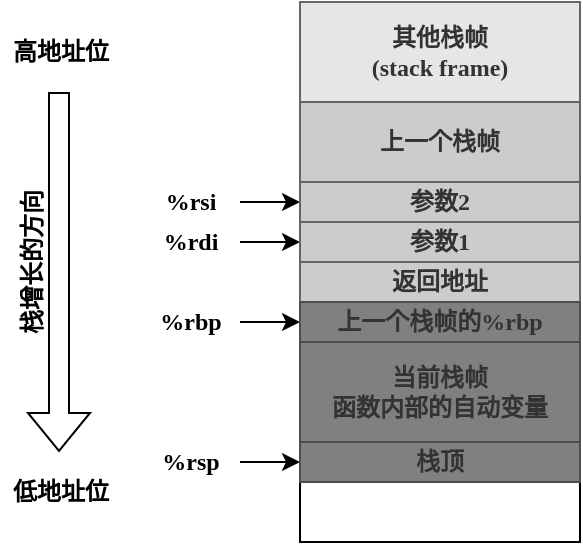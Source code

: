 <mxfile version="15.4.0" type="device"><diagram id="SH607dGT5CmA1fq3a_M2" name="Page-1"><mxGraphModel dx="652" dy="414" grid="1" gridSize="10" guides="1" tooltips="1" connect="1" arrows="1" fold="1" page="1" pageScale="1" pageWidth="850" pageHeight="1100" math="0" shadow="0"><root><mxCell id="0"/><mxCell id="1" parent="0"/><mxCell id="xcrqqHFhSXmo0gSlLuf6-2" value="" style="rounded=0;whiteSpace=wrap;html=1;shadow=0;fontStyle=1" vertex="1" parent="1"><mxGeometry x="280" y="80" width="140" height="270" as="geometry"/></mxCell><mxCell id="xcrqqHFhSXmo0gSlLuf6-3" value="高地址位" style="text;html=1;align=center;verticalAlign=middle;resizable=0;points=[];autosize=1;strokeColor=none;fillColor=none;fontStyle=1" vertex="1" parent="1"><mxGeometry x="130" y="95" width="60" height="20" as="geometry"/></mxCell><mxCell id="xcrqqHFhSXmo0gSlLuf6-4" value="低地址位" style="text;html=1;align=center;verticalAlign=middle;resizable=0;points=[];autosize=1;strokeColor=none;fillColor=none;fontStyle=1" vertex="1" parent="1"><mxGeometry x="130" y="315" width="60" height="20" as="geometry"/></mxCell><mxCell id="xcrqqHFhSXmo0gSlLuf6-5" value="" style="shape=flexArrow;endArrow=classic;html=1;rounded=0;edgeStyle=orthogonalEdgeStyle;" edge="1" parent="1"><mxGeometry width="50" height="50" relative="1" as="geometry"><mxPoint x="159.5" y="125" as="sourcePoint"/><mxPoint x="159.5" y="305" as="targetPoint"/></mxGeometry></mxCell><mxCell id="xcrqqHFhSXmo0gSlLuf6-6" value="栈增长的方向" style="text;align=center;verticalAlign=middle;resizable=0;points=[];autosize=1;strokeColor=none;fillColor=none;fontStyle=1;rotation=-90;horizontal=1;" vertex="1" parent="1"><mxGeometry x="100" y="200" width="90" height="20" as="geometry"/></mxCell><mxCell id="xcrqqHFhSXmo0gSlLuf6-8" value="其他栈帧&lt;br&gt;(stack frame)" style="rounded=0;whiteSpace=wrap;html=1;shadow=0;fontFamily=Verdana;fillColor=#E6E6E6;strokeColor=#666666;fontColor=#333333;fontStyle=1" vertex="1" parent="1"><mxGeometry x="280" y="80" width="140" height="50" as="geometry"/></mxCell><mxCell id="xcrqqHFhSXmo0gSlLuf6-9" value="上一个栈帧" style="rounded=0;whiteSpace=wrap;html=1;shadow=0;fontFamily=Verdana;fillColor=#CCCCCC;strokeColor=#666666;fontColor=#333333;fontStyle=1" vertex="1" parent="1"><mxGeometry x="280" y="130" width="140" height="40" as="geometry"/></mxCell><mxCell id="xcrqqHFhSXmo0gSlLuf6-26" value="" style="edgeStyle=orthogonalEdgeStyle;rounded=0;orthogonalLoop=1;jettySize=auto;html=1;fontFamily=Verdana;fontColor=#000000;startArrow=classic;startFill=1;endArrow=none;endFill=0;" edge="1" parent="1" source="xcrqqHFhSXmo0gSlLuf6-10" target="xcrqqHFhSXmo0gSlLuf6-25"><mxGeometry relative="1" as="geometry"/></mxCell><mxCell id="xcrqqHFhSXmo0gSlLuf6-10" value="参数2" style="rounded=0;whiteSpace=wrap;html=1;shadow=0;fontFamily=Verdana;fillColor=#CCCCCC;strokeColor=#666666;fontColor=#333333;fontStyle=1" vertex="1" parent="1"><mxGeometry x="280" y="170" width="140" height="20" as="geometry"/></mxCell><mxCell id="xcrqqHFhSXmo0gSlLuf6-24" value="" style="edgeStyle=orthogonalEdgeStyle;rounded=0;orthogonalLoop=1;jettySize=auto;html=1;fontFamily=Verdana;fontColor=#000000;startArrow=classic;startFill=1;endArrow=none;endFill=0;" edge="1" parent="1" source="xcrqqHFhSXmo0gSlLuf6-11" target="xcrqqHFhSXmo0gSlLuf6-23"><mxGeometry relative="1" as="geometry"/></mxCell><mxCell id="xcrqqHFhSXmo0gSlLuf6-11" value="参数1" style="rounded=0;whiteSpace=wrap;html=1;shadow=0;fontFamily=Verdana;fillColor=#CCCCCC;strokeColor=#666666;fontColor=#333333;fontStyle=1" vertex="1" parent="1"><mxGeometry x="280" y="190" width="140" height="20" as="geometry"/></mxCell><mxCell id="xcrqqHFhSXmo0gSlLuf6-12" value="返回地址" style="rounded=0;whiteSpace=wrap;html=1;shadow=0;fontFamily=Verdana;fillColor=#CCCCCC;strokeColor=#666666;fontColor=#333333;fontStyle=1" vertex="1" parent="1"><mxGeometry x="280" y="210" width="140" height="20" as="geometry"/></mxCell><mxCell id="xcrqqHFhSXmo0gSlLuf6-20" value="" style="edgeStyle=orthogonalEdgeStyle;rounded=0;orthogonalLoop=1;jettySize=auto;html=1;fontFamily=Verdana;fontColor=#000000;startArrow=classic;startFill=1;endArrow=none;endFill=0;" edge="1" parent="1" source="xcrqqHFhSXmo0gSlLuf6-13" target="xcrqqHFhSXmo0gSlLuf6-17"><mxGeometry relative="1" as="geometry"/></mxCell><mxCell id="xcrqqHFhSXmo0gSlLuf6-13" value="上一个栈帧的%rbp" style="rounded=0;whiteSpace=wrap;html=1;shadow=0;fontFamily=Verdana;fillColor=#808080;strokeColor=#4D4D4D;fontColor=#333333;fontStyle=1" vertex="1" parent="1"><mxGeometry x="280" y="230" width="140" height="20" as="geometry"/></mxCell><mxCell id="xcrqqHFhSXmo0gSlLuf6-14" value="当前栈帧&lt;br&gt;函数内部的自动变量" style="rounded=0;whiteSpace=wrap;html=1;shadow=0;fontFamily=Verdana;fillColor=#808080;strokeColor=#4D4D4D;fontColor=#333333;fontStyle=1" vertex="1" parent="1"><mxGeometry x="280" y="250" width="140" height="50" as="geometry"/></mxCell><mxCell id="xcrqqHFhSXmo0gSlLuf6-22" value="" style="edgeStyle=orthogonalEdgeStyle;rounded=0;orthogonalLoop=1;jettySize=auto;html=1;fontFamily=Verdana;fontColor=#000000;startArrow=classic;startFill=1;endArrow=none;endFill=0;" edge="1" parent="1" source="xcrqqHFhSXmo0gSlLuf6-15" target="xcrqqHFhSXmo0gSlLuf6-21"><mxGeometry relative="1" as="geometry"/></mxCell><mxCell id="xcrqqHFhSXmo0gSlLuf6-15" value="栈顶" style="rounded=0;whiteSpace=wrap;html=1;shadow=0;fontFamily=Verdana;fillColor=#808080;strokeColor=#4D4D4D;fontColor=#333333;fontStyle=1" vertex="1" parent="1"><mxGeometry x="280" y="300" width="140" height="20" as="geometry"/></mxCell><mxCell id="xcrqqHFhSXmo0gSlLuf6-17" value="%rbp" style="text;html=1;align=center;verticalAlign=middle;resizable=0;points=[];autosize=1;strokeColor=none;fillColor=none;fontFamily=Verdana;fontColor=#000000;fontStyle=1" vertex="1" parent="1"><mxGeometry x="200" y="230" width="50" height="20" as="geometry"/></mxCell><mxCell id="xcrqqHFhSXmo0gSlLuf6-21" value="%rsp" style="text;html=1;align=center;verticalAlign=middle;resizable=0;points=[];autosize=1;strokeColor=none;fillColor=none;fontFamily=Verdana;fontColor=#000000;fontStyle=1" vertex="1" parent="1"><mxGeometry x="200" y="300" width="50" height="20" as="geometry"/></mxCell><mxCell id="xcrqqHFhSXmo0gSlLuf6-23" value="%rdi" style="text;html=1;align=center;verticalAlign=middle;resizable=0;points=[];autosize=1;strokeColor=none;fillColor=none;fontFamily=Verdana;fontColor=#000000;fontStyle=1" vertex="1" parent="1"><mxGeometry x="200" y="190" width="50" height="20" as="geometry"/></mxCell><mxCell id="xcrqqHFhSXmo0gSlLuf6-25" value="%rsi" style="text;html=1;align=center;verticalAlign=middle;resizable=0;points=[];autosize=1;strokeColor=none;fillColor=none;fontFamily=Verdana;fontColor=#000000;fontStyle=1" vertex="1" parent="1"><mxGeometry x="200" y="170" width="50" height="20" as="geometry"/></mxCell></root></mxGraphModel></diagram></mxfile>